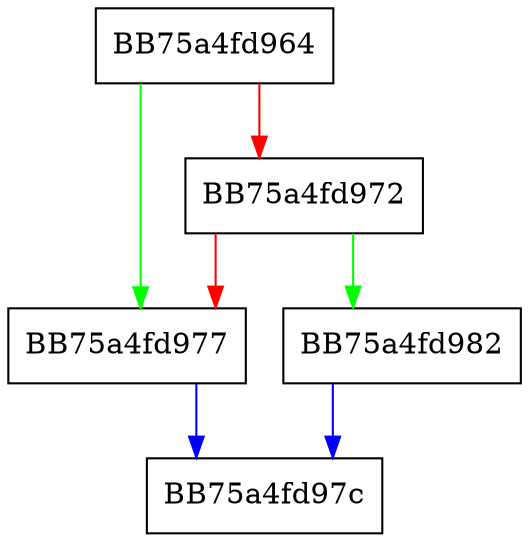 digraph DlpIsProcessExcluded {
  node [shape="box"];
  graph [splines=ortho];
  BB75a4fd964 -> BB75a4fd977 [color="green"];
  BB75a4fd964 -> BB75a4fd972 [color="red"];
  BB75a4fd972 -> BB75a4fd982 [color="green"];
  BB75a4fd972 -> BB75a4fd977 [color="red"];
  BB75a4fd977 -> BB75a4fd97c [color="blue"];
  BB75a4fd982 -> BB75a4fd97c [color="blue"];
}